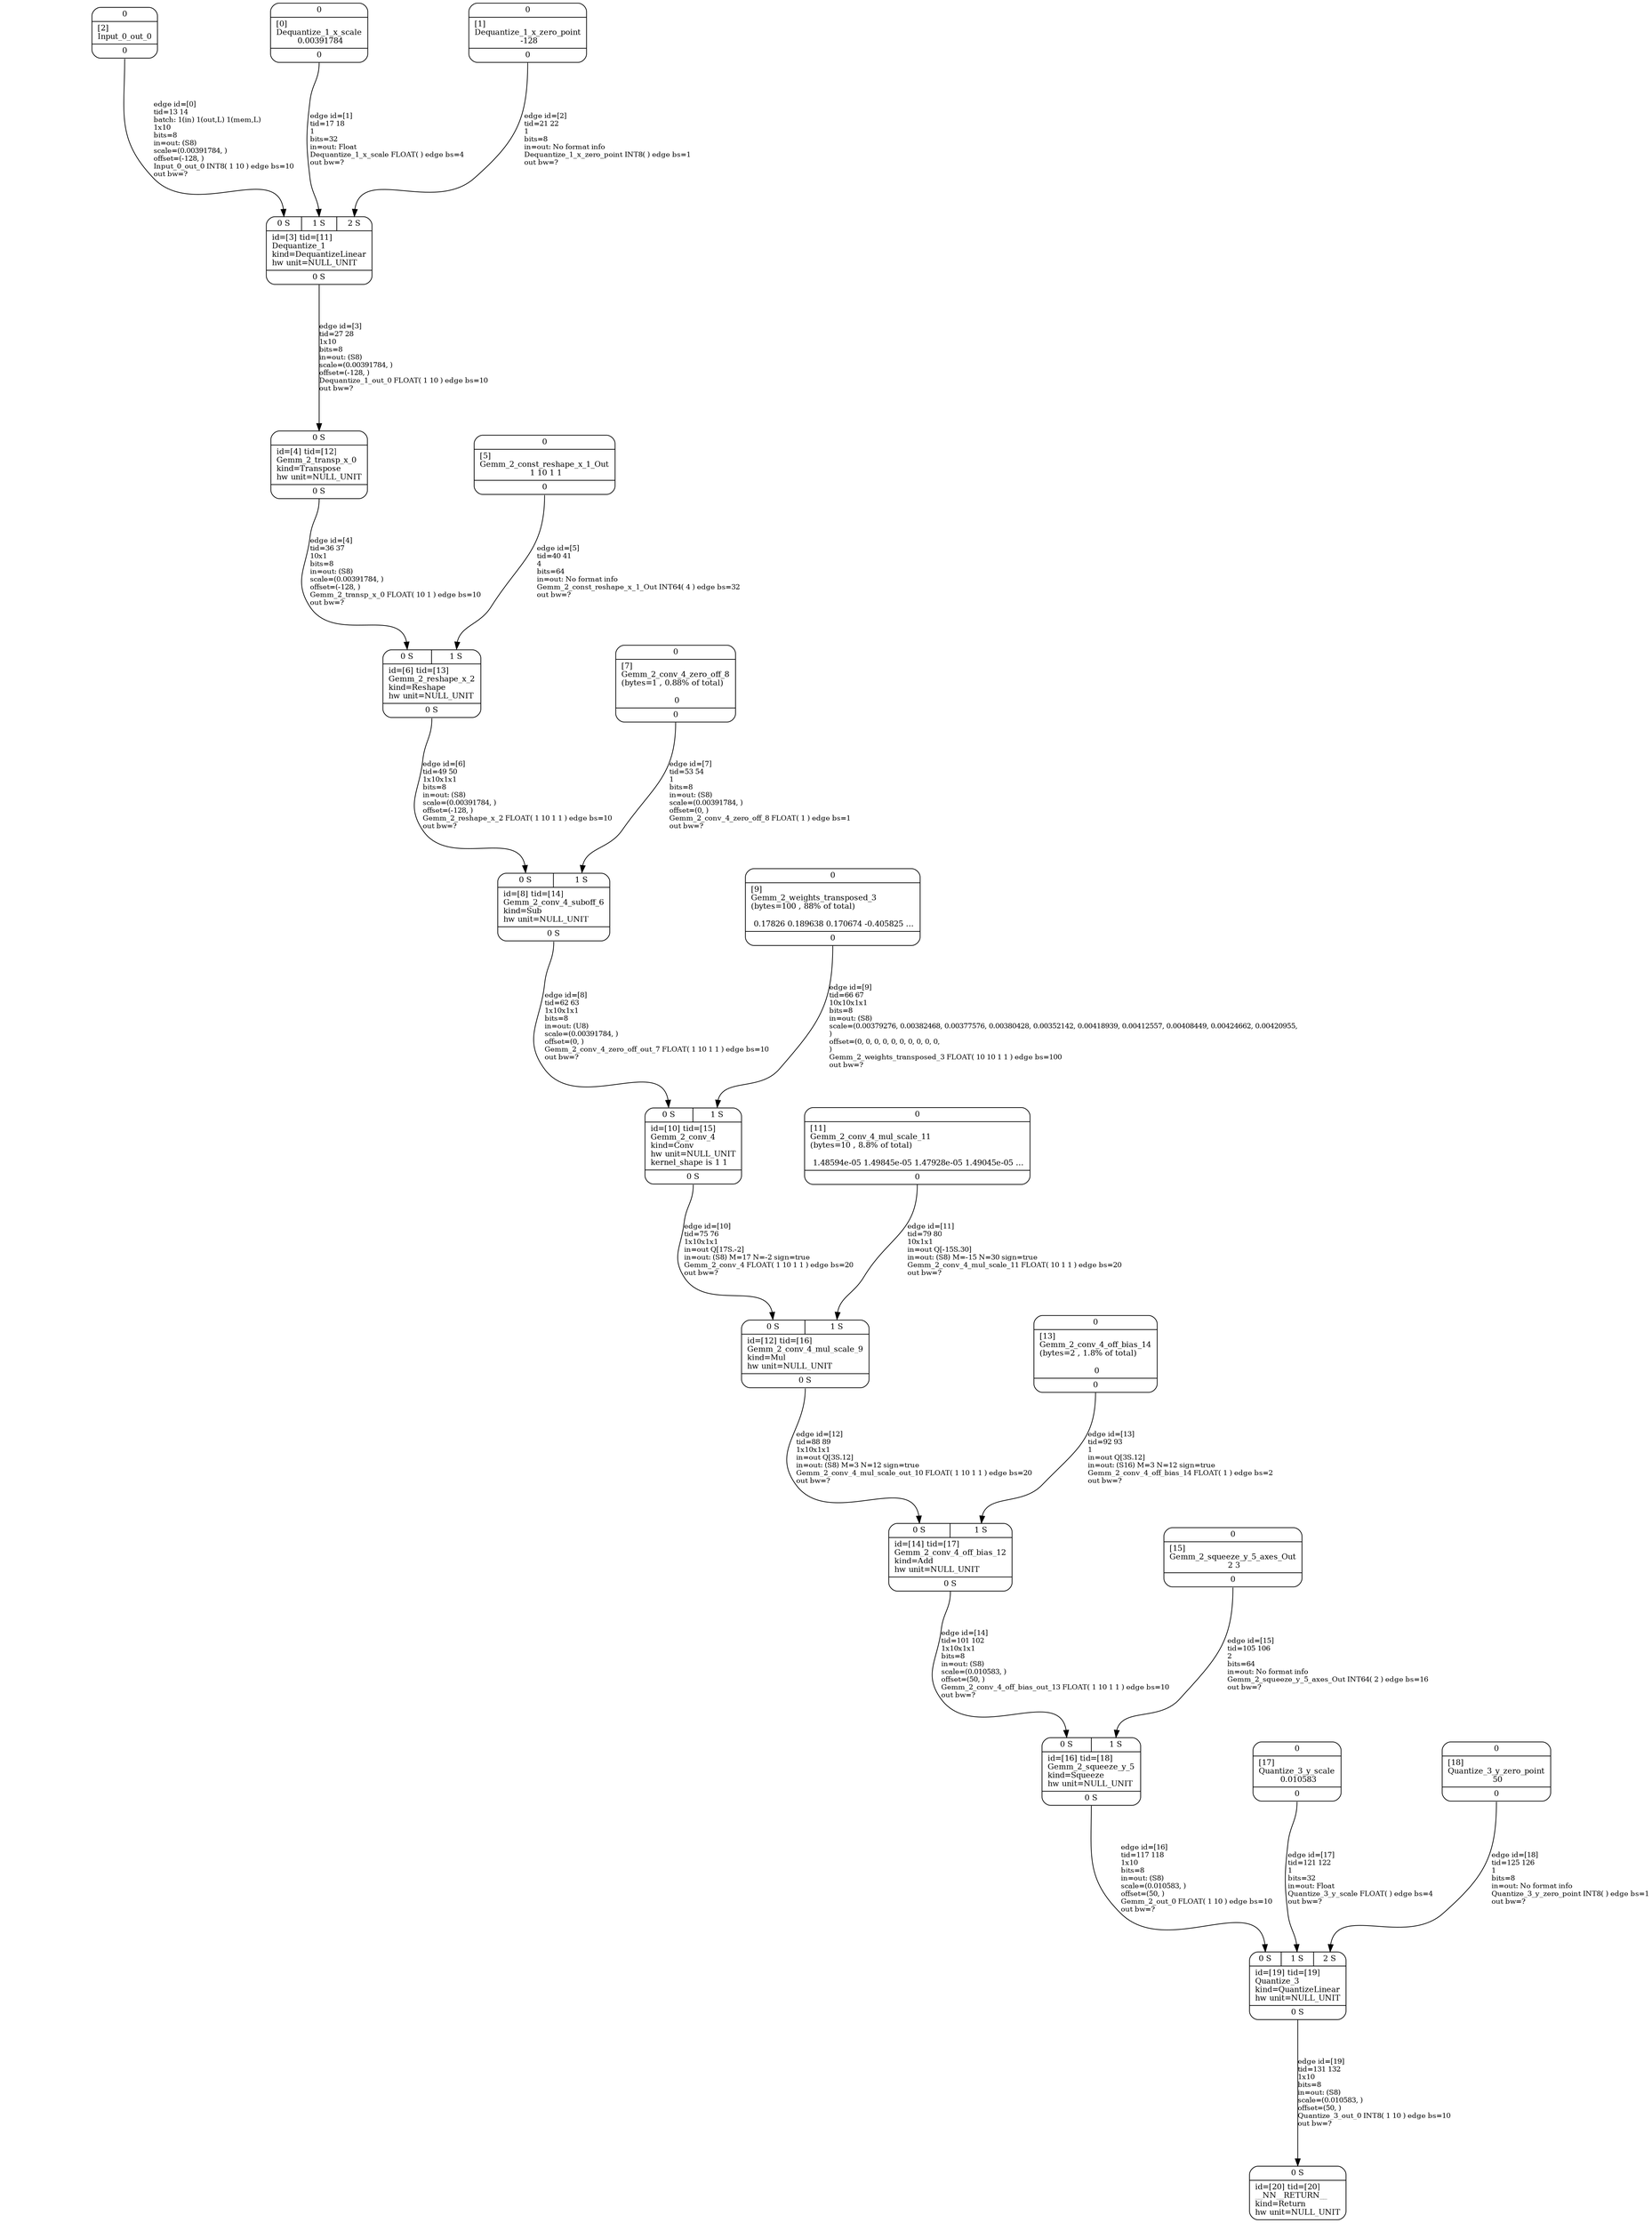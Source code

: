 digraph G {
graph [ fontsize=11 ];
node [ fontsize=11 ];
edge [ fontsize=10 ];
rankdir=BU
ranksep=1.5
nodesep=1
splines=spline
compound=true
Graphinfo [ label="" shape=plaintext, style=rounded, color=black, fontname="Arial-Bold" ];
Gemm_2_conv_4_off_bias_14 [ label="{ { <i0> 0} |  [13]\lGemm_2_conv_4_off_bias_14\l(bytes=2 , 1.8% of total)\l\l 0 | { <o0> 0} }", shape=record, color=black, style=rounded  ] ;
Dequantize_1_x_scale [ label="{ { <i0> 0} |  [0]\lDequantize_1_x_scale\l 0.00391784 | { <o0> 0} }", shape=record, color=black, style=rounded  ] ;
Quantize_3_y_zero_point [ label="{ { <i0> 0} |  [18]\lQuantize_3_y_zero_point\l 50 | { <o0> 0} }", shape=record, color=black, style=rounded  ] ;
Input_0_out_0 [ label="{ { <i0> 0} |  [2]\lInput_0_out_0 | { <o0> 0} }", shape=record, color=black, style=rounded  ] ;
Gemm_2_const_reshape_x_1_Out [ label="{ { <i0> 0} |  [5]\lGemm_2_const_reshape_x_1_Out\l 1 10 1 1 | { <o0> 0} }", shape=record, color=black, style=rounded  ] ;
Gemm_2_weights_transposed_3 [ label="{ { <i0> 0} |  [9]\lGemm_2_weights_transposed_3\l(bytes=100 , 88% of total)\l\l 0.17826 0.189638 0.170674 -0.405825 ... | { <o0> 0} }", shape=record, color=black, style=rounded  ] ;
Gemm_2_conv_4_mul_scale_11 [ label="{ { <i0> 0} |  [11]\lGemm_2_conv_4_mul_scale_11\l(bytes=10 , 8.8% of total)\l\l 1.48594e-05 1.49845e-05 1.47928e-05 1.49045e-05 ... | { <o0> 0} }", shape=record, color=black, style=rounded  ] ;
Dequantize_1_x_zero_point [ label="{ { <i0> 0} |  [1]\lDequantize_1_x_zero_point\l -128 | { <o0> 0} }", shape=record, color=black, style=rounded  ] ;
Gemm_2_squeeze_y_5_axes_Out [ label="{ { <i0> 0} |  [15]\lGemm_2_squeeze_y_5_axes_Out\l 2 3 | { <o0> 0} }", shape=record, color=black, style=rounded  ] ;
Gemm_2_conv_4_zero_off_8 [ label="{ { <i0> 0} |  [7]\lGemm_2_conv_4_zero_off_8\l(bytes=1 , 0.88% of total)\l\l 0 | { <o0> 0} }", shape=record, color=black, style=rounded  ] ;
Quantize_3_y_scale [ label="{ { <i0> 0} |  [17]\lQuantize_3_y_scale\l 0.010583 | { <o0> 0} }", shape=record, color=black, style=rounded  ] ;
Dequantize_1 [ label="{ { < i0>  0 S  | < i1>  1 S  | < i2>  2 S } | id=[3] tid=[11]\lDequantize_1\lkind=DequantizeLinear\lhw unit=NULL_UNIT\l | { < o0>  0 S } }", shape=record, color=black, style=rounded  ] ;
Gemm_2_transp_x_0 [ label="{ { < i0>  0 S } | id=[4] tid=[12]\lGemm_2_transp_x_0\lkind=Transpose\lhw unit=NULL_UNIT\l | { < o0>  0 S } }", shape=record, color=black, style=rounded  ] ;
Gemm_2_reshape_x_2 [ label="{ { < i0>  0 S  | < i1>  1 S } | id=[6] tid=[13]\lGemm_2_reshape_x_2\lkind=Reshape\lhw unit=NULL_UNIT\l | { < o0>  0 S } }", shape=record, color=black, style=rounded  ] ;
Gemm_2_conv_4_suboff_6 [ label="{ { < i0>  0 S  | < i1>  1 S } | id=[8] tid=[14]\lGemm_2_conv_4_suboff_6\lkind=Sub\lhw unit=NULL_UNIT\l | { < o0>  0 S } }", shape=record, color=black, style=rounded  ] ;
Gemm_2_conv_4 [ label="{ { < i0>  0 S  | < i1>  1 S } | id=[10] tid=[15]\lGemm_2_conv_4\lkind=Conv\lhw unit=NULL_UNIT\lkernel_shape is 1 1\l | { < o0>  0 S } }", shape=record, color=black, style=rounded  ] ;
Gemm_2_conv_4_mul_scale_9 [ label="{ { < i0>  0 S  | < i1>  1 S } | id=[12] tid=[16]\lGemm_2_conv_4_mul_scale_9\lkind=Mul\lhw unit=NULL_UNIT\l | { < o0>  0 S } }", shape=record, color=black, style=rounded  ] ;
Gemm_2_conv_4_off_bias_12 [ label="{ { < i0>  0 S  | < i1>  1 S } | id=[14] tid=[17]\lGemm_2_conv_4_off_bias_12\lkind=Add\lhw unit=NULL_UNIT\l | { < o0>  0 S } }", shape=record, color=black, style=rounded  ] ;
Gemm_2_squeeze_y_5 [ label="{ { < i0>  0 S  | < i1>  1 S } | id=[16] tid=[18]\lGemm_2_squeeze_y_5\lkind=Squeeze\lhw unit=NULL_UNIT\l | { < o0>  0 S } }", shape=record, color=black, style=rounded  ] ;
Quantize_3 [ label="{ { < i0>  0 S  | < i1>  1 S  | < i2>  2 S } | id=[19] tid=[19]\lQuantize_3\lkind=QuantizeLinear\lhw unit=NULL_UNIT\l | { < o0>  0 S } }", shape=record, color=black, style=rounded  ] ;
__NN__RETURN__ [ label="{ { < i0>  0 S } | id=[20] tid=[20]\l__NN__RETURN__\lkind=Return\lhw unit=NULL_UNIT\l}", shape=record, color=black, style=rounded  ] ;
Input_0_out_0:o0:s->Dequantize_1:i0:n [ label="edge id=[0]\ltid=13 14\lbatch: 1(in) 1(out,L) 1(mem,L) \l1x10\lbits=8\lin=out: (S8)\lscale=(0.00391784, )\loffset=(-128, )\lInput_0_out_0 INT8( 1 10 ) edge bs=10\lout bw=?\l" ]; 
Dequantize_1_x_scale:o0:s->Dequantize_1:i1:n [ label="edge id=[1]\ltid=17 18\l1\lbits=32\lin=out: Float\lDequantize_1_x_scale FLOAT( ) edge bs=4\lout bw=?\l" ]; 
Dequantize_1_x_zero_point:o0:s->Dequantize_1:i2:n [ label="edge id=[2]\ltid=21 22\l1\lbits=8\lin=out: No format info\lDequantize_1_x_zero_point INT8( ) edge bs=1\lout bw=?\l" ]; 
Dequantize_1:o0:s->Gemm_2_transp_x_0:i0:n [ label="edge id=[3]\ltid=27 28\l1x10\lbits=8\lin=out: (S8)\lscale=(0.00391784, )\loffset=(-128, )\lDequantize_1_out_0 FLOAT( 1 10 ) edge bs=10\lout bw=?\l" ]; 
Gemm_2_transp_x_0:o0:s->Gemm_2_reshape_x_2:i0:n [ label="edge id=[4]\ltid=36 37\l10x1\lbits=8\lin=out: (S8)\lscale=(0.00391784, )\loffset=(-128, )\lGemm_2_transp_x_0 FLOAT( 10 1 ) edge bs=10\lout bw=?\l" ]; 
Gemm_2_const_reshape_x_1_Out:o0:s->Gemm_2_reshape_x_2:i1:n [ label="edge id=[5]\ltid=40 41\l4\lbits=64\lin=out: No format info\lGemm_2_const_reshape_x_1_Out INT64( 4 ) edge bs=32\lout bw=?\l" ]; 
Gemm_2_reshape_x_2:o0:s->Gemm_2_conv_4_suboff_6:i0:n [ label="edge id=[6]\ltid=49 50\l1x10x1x1\lbits=8\lin=out: (S8)\lscale=(0.00391784, )\loffset=(-128, )\lGemm_2_reshape_x_2 FLOAT( 1 10 1 1 ) edge bs=10\lout bw=?\l" ]; 
Gemm_2_conv_4_zero_off_8:o0:s->Gemm_2_conv_4_suboff_6:i1:n [ label="edge id=[7]\ltid=53 54\l1\lbits=8\lin=out: (S8)\lscale=(0.00391784, )\loffset=(0, )\lGemm_2_conv_4_zero_off_8 FLOAT( 1 ) edge bs=1\lout bw=?\l" ]; 
Gemm_2_conv_4_suboff_6:o0:s->Gemm_2_conv_4:i0:n [ label="edge id=[8]\ltid=62 63\l1x10x1x1\lbits=8\lin=out: (U8)\lscale=(0.00391784, )\loffset=(0, )\lGemm_2_conv_4_zero_off_out_7 FLOAT( 1 10 1 1 ) edge bs=10\lout bw=?\l" ]; 
Gemm_2_weights_transposed_3:o0:s->Gemm_2_conv_4:i1:n [ label="edge id=[9]\ltid=66 67\l10x10x1x1\lbits=8\lin=out: (S8)\lscale=(0.00379276, 0.00382468, 0.00377576, 0.00380428, 0.00352142, 0.00418939, 0.00412557, 0.00408449, 0.00424662, 0.00420955, \l)\loffset=(0, 0, 0, 0, 0, 0, 0, 0, 0, 0, \l)\lGemm_2_weights_transposed_3 FLOAT( 10 10 1 1 ) edge bs=100\lout bw=?\l" ]; 
Gemm_2_conv_4:o0:s->Gemm_2_conv_4_mul_scale_9:i0:n [ label="edge id=[10]\ltid=75 76\l1x10x1x1\lin=out Q[17S.-2]\lin=out: (S8) M=17 N=-2 sign=true\lGemm_2_conv_4 FLOAT( 1 10 1 1 ) edge bs=20\lout bw=?\l" ]; 
Gemm_2_conv_4_mul_scale_11:o0:s->Gemm_2_conv_4_mul_scale_9:i1:n [ label="edge id=[11]\ltid=79 80\l10x1x1\lin=out Q[-15S.30]\lin=out: (S8) M=-15 N=30 sign=true\lGemm_2_conv_4_mul_scale_11 FLOAT( 10 1 1 ) edge bs=20\lout bw=?\l" ]; 
Gemm_2_conv_4_mul_scale_9:o0:s->Gemm_2_conv_4_off_bias_12:i0:n [ label="edge id=[12]\ltid=88 89\l1x10x1x1\lin=out Q[3S.12]\lin=out: (S8) M=3 N=12 sign=true\lGemm_2_conv_4_mul_scale_out_10 FLOAT( 1 10 1 1 ) edge bs=20\lout bw=?\l" ]; 
Gemm_2_conv_4_off_bias_14:o0:s->Gemm_2_conv_4_off_bias_12:i1:n [ label="edge id=[13]\ltid=92 93\l1\lin=out Q[3S.12]\lin=out: (S16) M=3 N=12 sign=true\lGemm_2_conv_4_off_bias_14 FLOAT( 1 ) edge bs=2\lout bw=?\l" ]; 
Gemm_2_conv_4_off_bias_12:o0:s->Gemm_2_squeeze_y_5:i0:n [ label="edge id=[14]\ltid=101 102\l1x10x1x1\lbits=8\lin=out: (S8)\lscale=(0.010583, )\loffset=(50, )\lGemm_2_conv_4_off_bias_out_13 FLOAT( 1 10 1 1 ) edge bs=10\lout bw=?\l" ]; 
Gemm_2_squeeze_y_5_axes_Out:o0:s->Gemm_2_squeeze_y_5:i1:n [ label="edge id=[15]\ltid=105 106\l2\lbits=64\lin=out: No format info\lGemm_2_squeeze_y_5_axes_Out INT64( 2 ) edge bs=16\lout bw=?\l" ]; 
Gemm_2_squeeze_y_5:o0:s->Quantize_3:i0:n [ label="edge id=[16]\ltid=117 118\l1x10\lbits=8\lin=out: (S8)\lscale=(0.010583, )\loffset=(50, )\lGemm_2_out_0 FLOAT( 1 10 ) edge bs=10\lout bw=?\l" ]; 
Quantize_3_y_scale:o0:s->Quantize_3:i1:n [ label="edge id=[17]\ltid=121 122\l1\lbits=32\lin=out: Float\lQuantize_3_y_scale FLOAT( ) edge bs=4\lout bw=?\l" ]; 
Quantize_3_y_zero_point:o0:s->Quantize_3:i2:n [ label="edge id=[18]\ltid=125 126\l1\lbits=8\lin=out: No format info\lQuantize_3_y_zero_point INT8( ) edge bs=1\lout bw=?\l" ]; 
Quantize_3:o0:s->__NN__RETURN__:i0:n [ label="edge id=[19]\ltid=131 132\l1x10\lbits=8\lin=out: (S8)\lscale=(0.010583, )\loffset=(50, )\lQuantize_3_out_0 INT8( 1 10 ) edge bs=10\lout bw=?\l" ]; 
}
